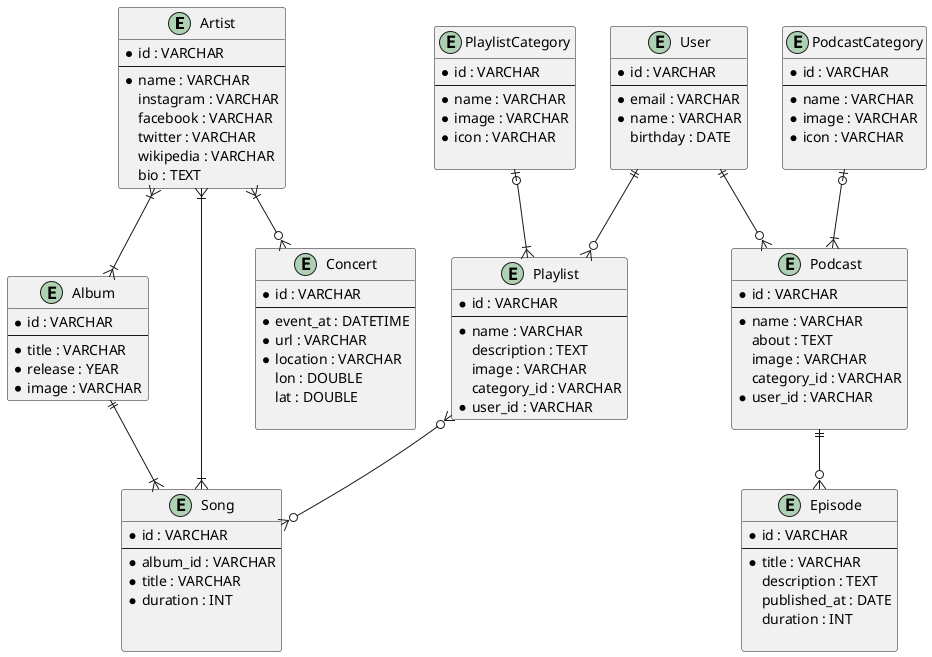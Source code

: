 @startuml
entity Artist {
    * id : VARCHAR
    --
    * name : VARCHAR
    instagram : VARCHAR
    facebook : VARCHAR
    twitter : VARCHAR
    wikipedia : VARCHAR
    bio : TEXT
}

entity Album {
    * id : VARCHAR
    --
    * title : VARCHAR
    * release : YEAR
    * image : VARCHAR
}

entity Song {
    * id : VARCHAR
    --
    * album_id : VARCHAR
    * title : VARCHAR
    * duration : INT


}

entity PlaylistCategory {
    * id : VARCHAR
    --
    * name : VARCHAR
    * image : VARCHAR
    * icon : VARCHAR

}


entity Playlist {
    * id : VARCHAR
    --
    * name : VARCHAR
    description : TEXT
    image : VARCHAR
    category_id : VARCHAR
    * user_id : VARCHAR
}

entity PodcastCategory {
    * id : VARCHAR
    --
    * name : VARCHAR
    * image : VARCHAR
    * icon : VARCHAR

}

entity Podcast {
    * id : VARCHAR
    --
    * name : VARCHAR
    about : TEXT
    image : VARCHAR
    category_id : VARCHAR
    * user_id : VARCHAR

}

entity Episode {
    * id : VARCHAR
    --
    * title : VARCHAR
    description : TEXT
    published_at : DATE
    duration : INT

}

entity User {
    * id : VARCHAR
    --
    * email : VARCHAR
    * name : VARCHAR
    birthday : DATE

}

entity Concert {
   * id : VARCHAR
   --
   * event_at : DATETIME
   * url : VARCHAR
   * location : VARCHAR
   lon : DOUBLE
   lat : DOUBLE

}
Artist }|--|{ Album
Album ||--|{ Song
Artist }|--|{ Song
PlaylistCategory |o--|{ Playlist
User ||--o{ Playlist
Playlist }o--o{ Song
PodcastCategory |o--|{ Podcast
User ||--o{ Podcast
Podcast ||--o{ Episode
Artist }|--o{ Concert

@enduml